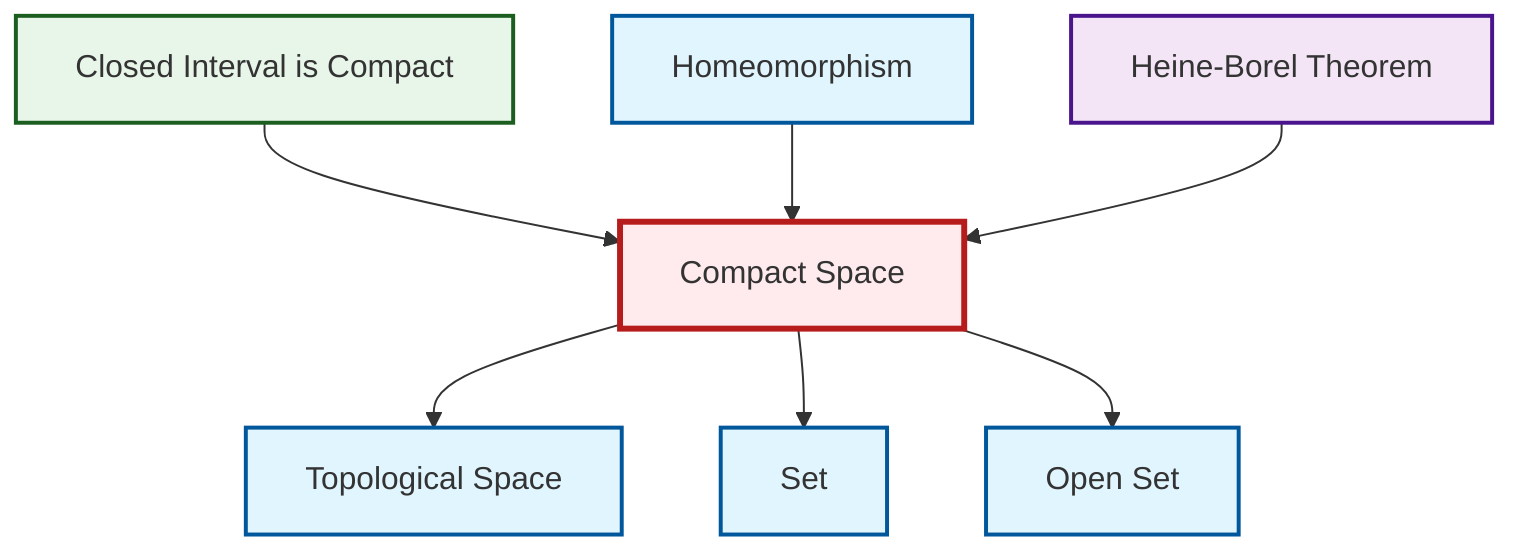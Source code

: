 graph TD
    classDef definition fill:#e1f5fe,stroke:#01579b,stroke-width:2px
    classDef theorem fill:#f3e5f5,stroke:#4a148c,stroke-width:2px
    classDef axiom fill:#fff3e0,stroke:#e65100,stroke-width:2px
    classDef example fill:#e8f5e9,stroke:#1b5e20,stroke-width:2px
    classDef current fill:#ffebee,stroke:#b71c1c,stroke-width:3px
    def-open-set["Open Set"]:::definition
    def-compact["Compact Space"]:::definition
    def-homeomorphism["Homeomorphism"]:::definition
    ex-closed-interval-compact["Closed Interval is Compact"]:::example
    def-topological-space["Topological Space"]:::definition
    def-set["Set"]:::definition
    thm-heine-borel["Heine-Borel Theorem"]:::theorem
    def-compact --> def-topological-space
    ex-closed-interval-compact --> def-compact
    def-homeomorphism --> def-compact
    def-compact --> def-set
    def-compact --> def-open-set
    thm-heine-borel --> def-compact
    class def-compact current